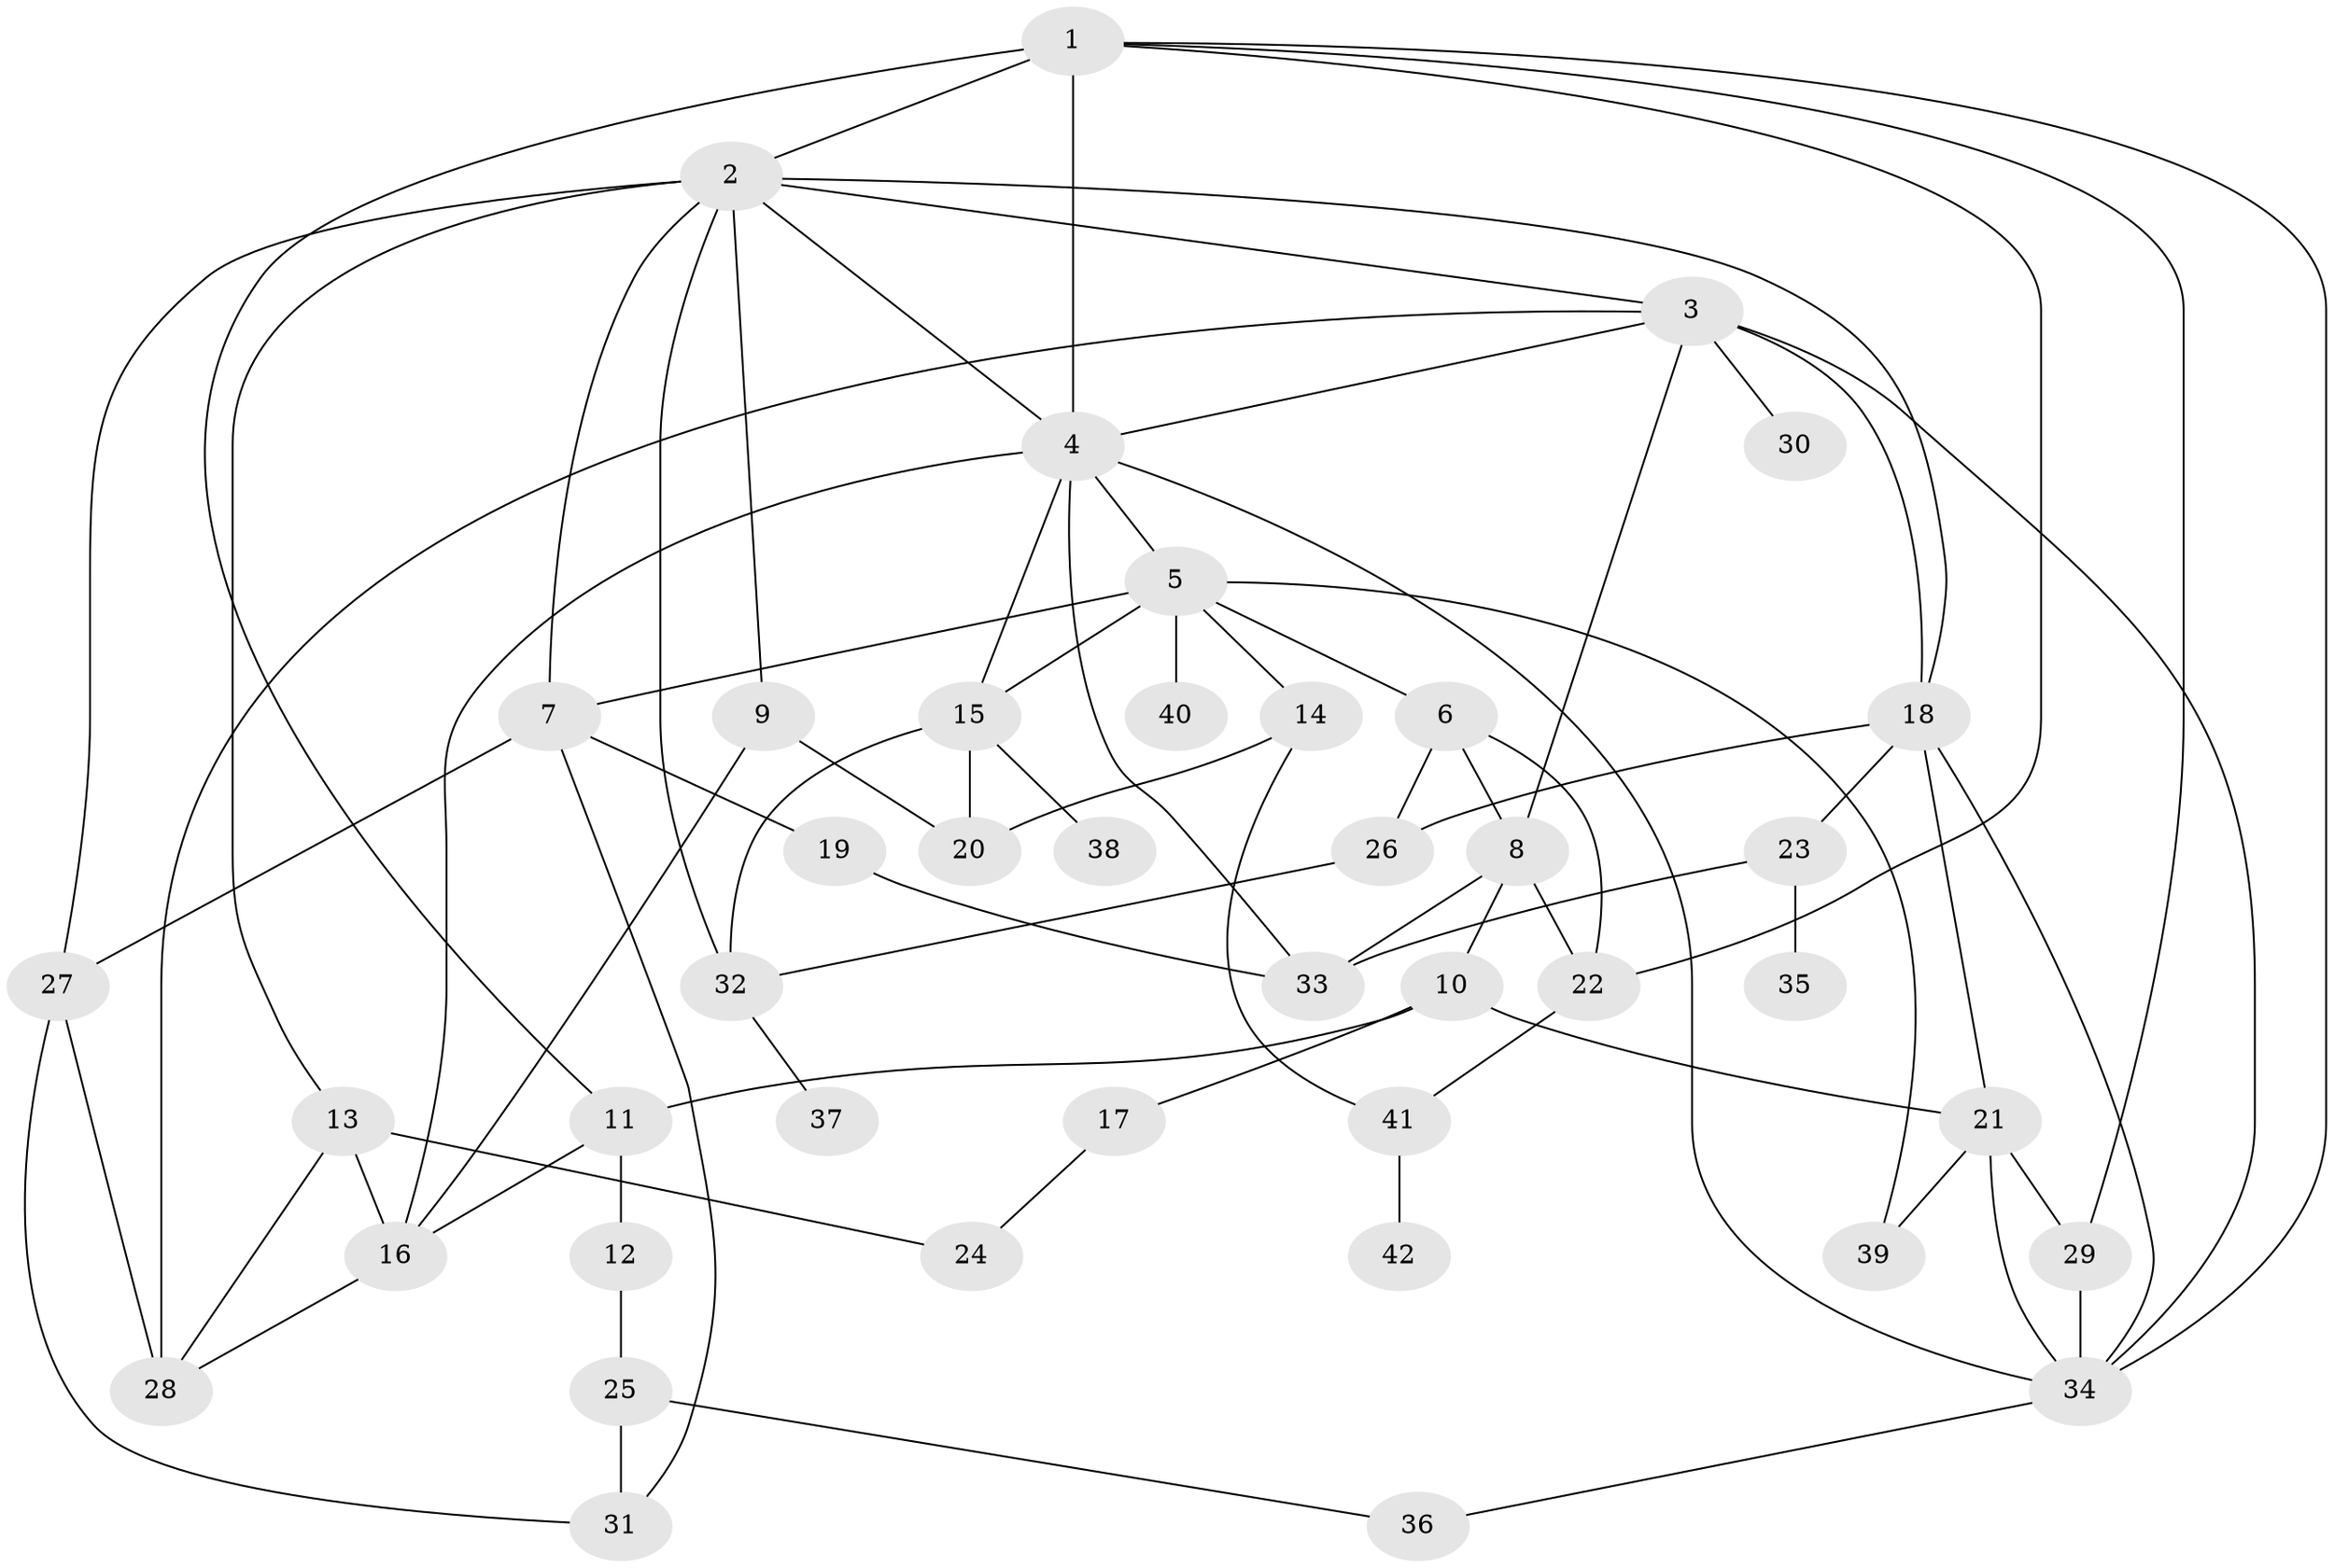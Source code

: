 // original degree distribution, {3: 0.20238095238095238, 7: 0.023809523809523808, 4: 0.19047619047619047, 8: 0.011904761904761904, 5: 0.08333333333333333, 1: 0.19047619047619047, 6: 0.03571428571428571, 2: 0.2619047619047619}
// Generated by graph-tools (version 1.1) at 2025/34/03/09/25 02:34:04]
// undirected, 42 vertices, 78 edges
graph export_dot {
graph [start="1"]
  node [color=gray90,style=filled];
  1;
  2;
  3;
  4;
  5;
  6;
  7;
  8;
  9;
  10;
  11;
  12;
  13;
  14;
  15;
  16;
  17;
  18;
  19;
  20;
  21;
  22;
  23;
  24;
  25;
  26;
  27;
  28;
  29;
  30;
  31;
  32;
  33;
  34;
  35;
  36;
  37;
  38;
  39;
  40;
  41;
  42;
  1 -- 2 [weight=2.0];
  1 -- 4 [weight=1.0];
  1 -- 11 [weight=1.0];
  1 -- 22 [weight=1.0];
  1 -- 29 [weight=1.0];
  1 -- 34 [weight=1.0];
  2 -- 3 [weight=1.0];
  2 -- 4 [weight=1.0];
  2 -- 7 [weight=1.0];
  2 -- 9 [weight=1.0];
  2 -- 13 [weight=1.0];
  2 -- 18 [weight=1.0];
  2 -- 27 [weight=1.0];
  2 -- 32 [weight=2.0];
  3 -- 4 [weight=1.0];
  3 -- 8 [weight=2.0];
  3 -- 18 [weight=1.0];
  3 -- 28 [weight=2.0];
  3 -- 30 [weight=1.0];
  3 -- 34 [weight=1.0];
  4 -- 5 [weight=1.0];
  4 -- 15 [weight=1.0];
  4 -- 16 [weight=1.0];
  4 -- 33 [weight=1.0];
  4 -- 34 [weight=1.0];
  5 -- 6 [weight=1.0];
  5 -- 7 [weight=1.0];
  5 -- 14 [weight=1.0];
  5 -- 15 [weight=1.0];
  5 -- 39 [weight=1.0];
  5 -- 40 [weight=1.0];
  6 -- 8 [weight=1.0];
  6 -- 22 [weight=1.0];
  6 -- 26 [weight=1.0];
  7 -- 19 [weight=1.0];
  7 -- 27 [weight=1.0];
  7 -- 31 [weight=1.0];
  8 -- 10 [weight=1.0];
  8 -- 22 [weight=1.0];
  8 -- 33 [weight=1.0];
  9 -- 16 [weight=1.0];
  9 -- 20 [weight=1.0];
  10 -- 11 [weight=1.0];
  10 -- 17 [weight=1.0];
  10 -- 21 [weight=1.0];
  11 -- 12 [weight=1.0];
  11 -- 16 [weight=1.0];
  12 -- 25 [weight=1.0];
  13 -- 16 [weight=2.0];
  13 -- 24 [weight=1.0];
  13 -- 28 [weight=1.0];
  14 -- 20 [weight=1.0];
  14 -- 41 [weight=1.0];
  15 -- 20 [weight=1.0];
  15 -- 32 [weight=1.0];
  15 -- 38 [weight=1.0];
  16 -- 28 [weight=1.0];
  17 -- 24 [weight=1.0];
  18 -- 21 [weight=1.0];
  18 -- 23 [weight=1.0];
  18 -- 26 [weight=1.0];
  18 -- 34 [weight=1.0];
  19 -- 33 [weight=1.0];
  21 -- 29 [weight=1.0];
  21 -- 34 [weight=1.0];
  21 -- 39 [weight=1.0];
  22 -- 41 [weight=1.0];
  23 -- 33 [weight=1.0];
  23 -- 35 [weight=1.0];
  25 -- 31 [weight=1.0];
  25 -- 36 [weight=1.0];
  26 -- 32 [weight=1.0];
  27 -- 28 [weight=1.0];
  27 -- 31 [weight=1.0];
  29 -- 34 [weight=1.0];
  32 -- 37 [weight=1.0];
  34 -- 36 [weight=1.0];
  41 -- 42 [weight=1.0];
}
